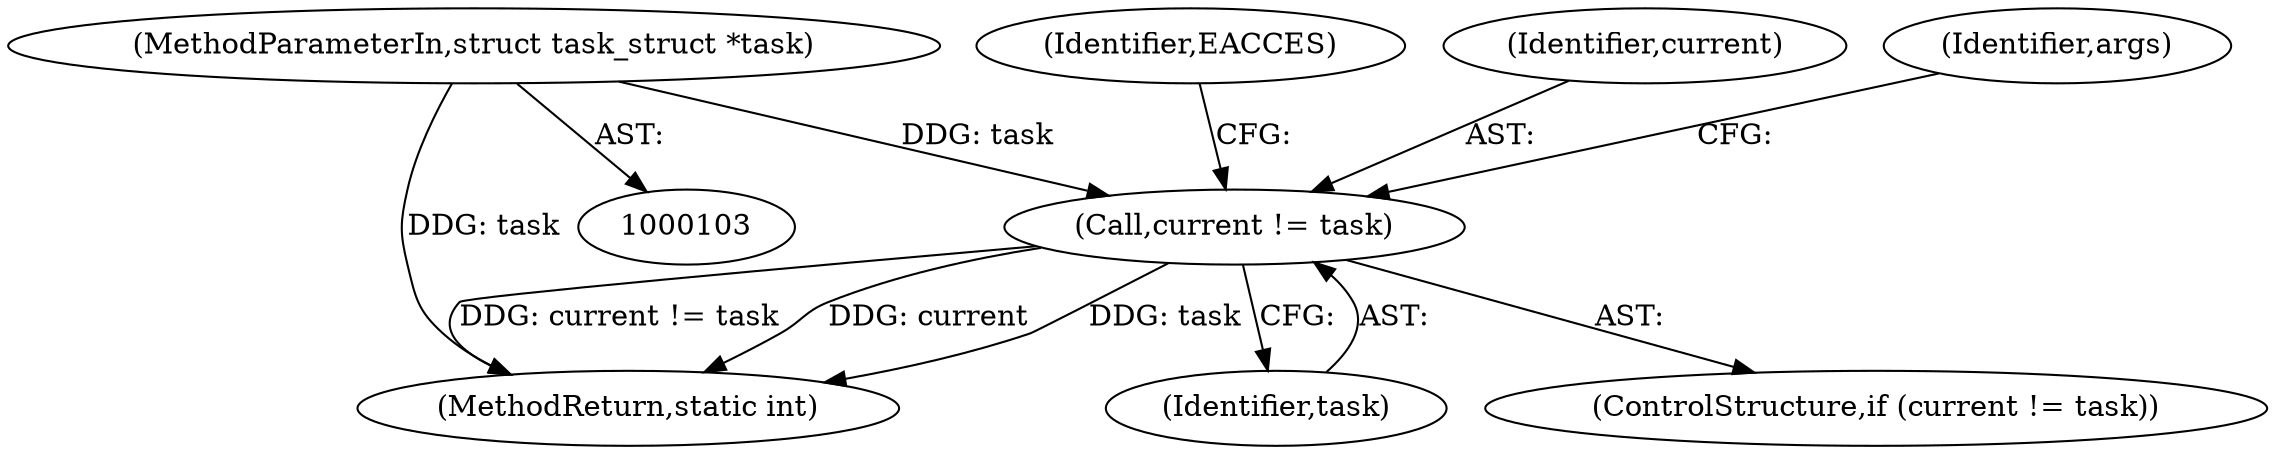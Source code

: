 digraph "0_linux_a5b2c5b2ad5853591a6cac6134cd0f599a720865@pointer" {
"1000145" [label="(Call,current != task)"];
"1000104" [label="(MethodParameterIn,struct task_struct *task)"];
"1000150" [label="(Identifier,EACCES)"];
"1000104" [label="(MethodParameterIn,struct task_struct *task)"];
"1000146" [label="(Identifier,current)"];
"1000145" [label="(Call,current != task)"];
"1000144" [label="(ControlStructure,if (current != task))"];
"1000333" [label="(MethodReturn,static int)"];
"1000147" [label="(Identifier,task)"];
"1000152" [label="(Identifier,args)"];
"1000145" -> "1000144"  [label="AST: "];
"1000145" -> "1000147"  [label="CFG: "];
"1000146" -> "1000145"  [label="AST: "];
"1000147" -> "1000145"  [label="AST: "];
"1000150" -> "1000145"  [label="CFG: "];
"1000152" -> "1000145"  [label="CFG: "];
"1000145" -> "1000333"  [label="DDG: current != task"];
"1000145" -> "1000333"  [label="DDG: current"];
"1000145" -> "1000333"  [label="DDG: task"];
"1000104" -> "1000145"  [label="DDG: task"];
"1000104" -> "1000103"  [label="AST: "];
"1000104" -> "1000333"  [label="DDG: task"];
}
